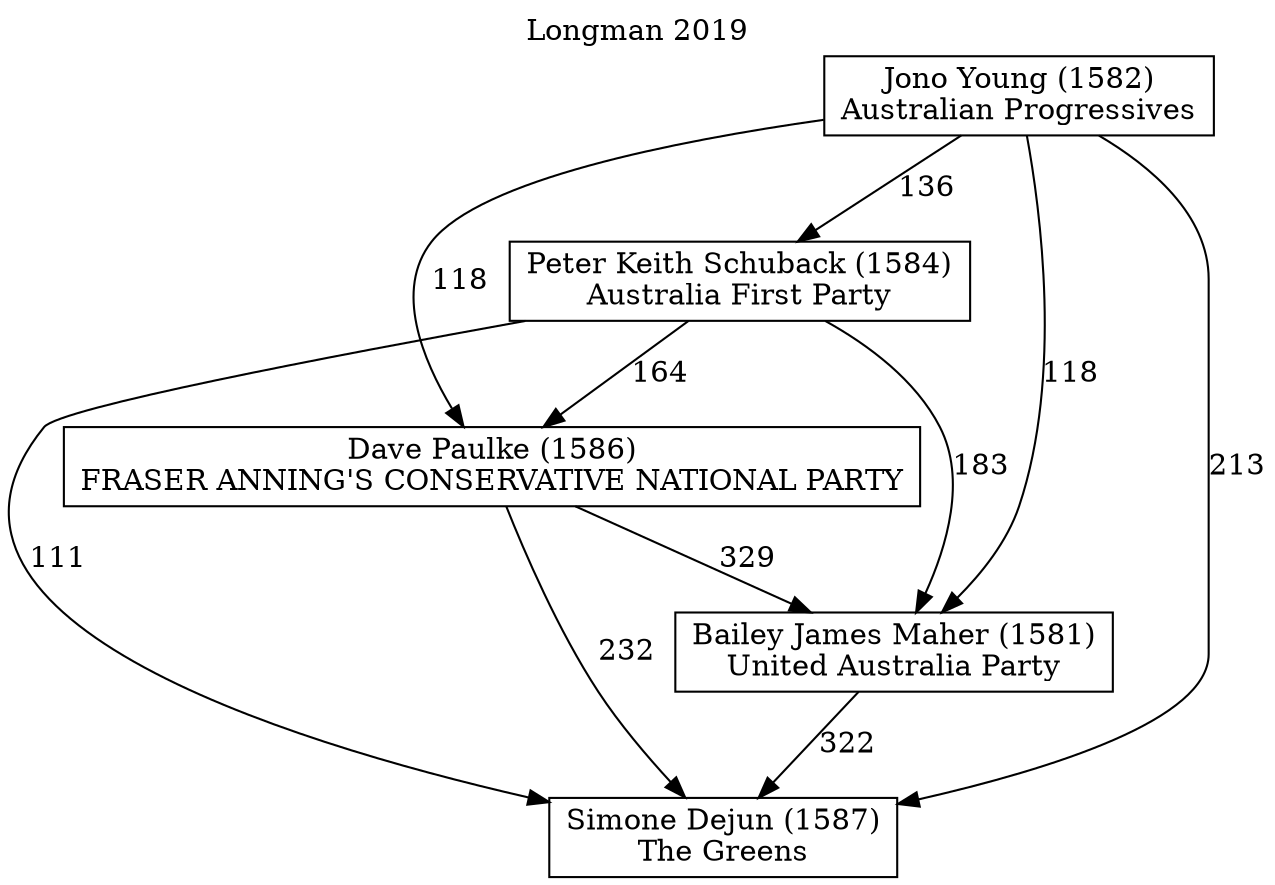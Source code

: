 // House preference flow
digraph "Simone Dejun (1587)_Longman_2019" {
	graph [label="Longman 2019" labelloc=t mclimit=10]
	node [shape=box]
	"Bailey James Maher (1581)" [label="Bailey James Maher (1581)
United Australia Party"]
	"Dave Paulke (1586)" [label="Dave Paulke (1586)
FRASER ANNING'S CONSERVATIVE NATIONAL PARTY"]
	"Jono Young (1582)" [label="Jono Young (1582)
Australian Progressives"]
	"Peter Keith Schuback (1584)" [label="Peter Keith Schuback (1584)
Australia First Party"]
	"Simone Dejun (1587)" [label="Simone Dejun (1587)
The Greens"]
	"Bailey James Maher (1581)" -> "Simone Dejun (1587)" [label=322]
	"Dave Paulke (1586)" -> "Bailey James Maher (1581)" [label=329]
	"Dave Paulke (1586)" -> "Simone Dejun (1587)" [label=232]
	"Jono Young (1582)" -> "Bailey James Maher (1581)" [label=118]
	"Jono Young (1582)" -> "Dave Paulke (1586)" [label=118]
	"Jono Young (1582)" -> "Peter Keith Schuback (1584)" [label=136]
	"Jono Young (1582)" -> "Simone Dejun (1587)" [label=213]
	"Peter Keith Schuback (1584)" -> "Bailey James Maher (1581)" [label=183]
	"Peter Keith Schuback (1584)" -> "Dave Paulke (1586)" [label=164]
	"Peter Keith Schuback (1584)" -> "Simone Dejun (1587)" [label=111]
}
